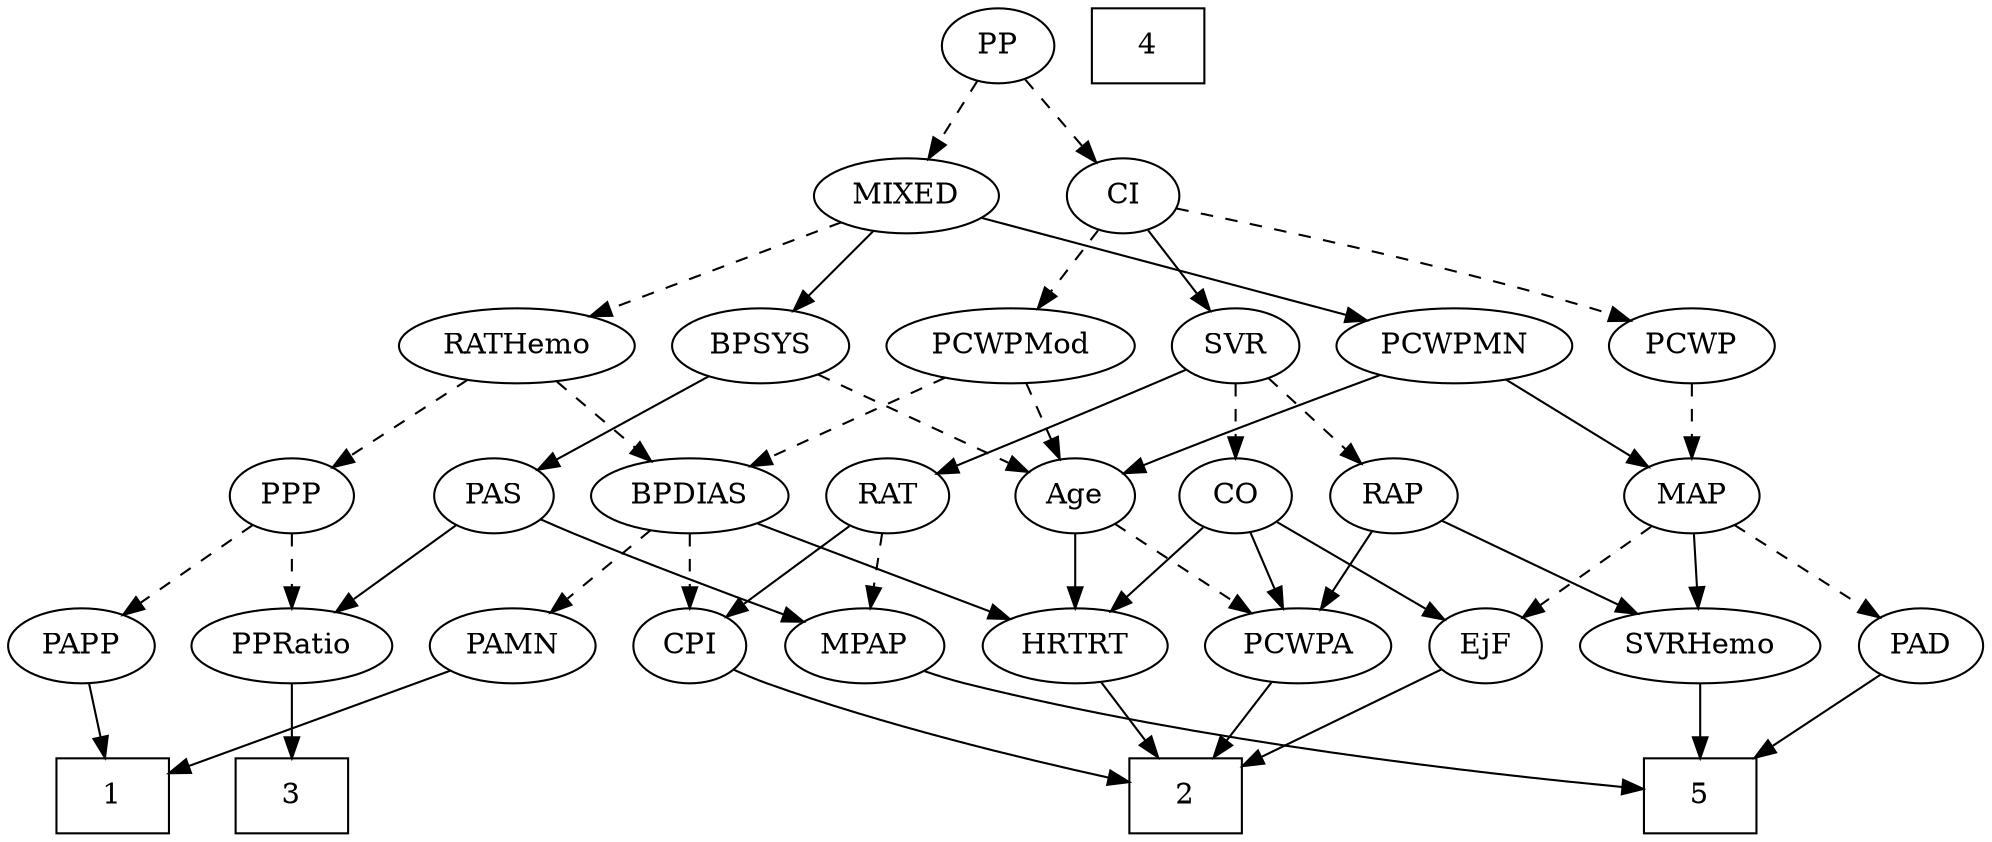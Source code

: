 strict digraph {
	graph [bb="0,0,875.44,396"];
	node [label="\N"];
	1	[height=0.5,
		pos="40.847,18",
		shape=box,
		width=0.75];
	2	[height=0.5,
		pos="517.85,18",
		shape=box,
		width=0.75];
	3	[height=0.5,
		pos="120.85,18",
		shape=box,
		width=0.75];
	4	[height=0.5,
		pos="514.85,378",
		shape=box,
		width=0.75];
	5	[height=0.5,
		pos="749.85,18",
		shape=box,
		width=0.75];
	Age	[height=0.5,
		pos="468.85,162",
		width=0.75];
	PCWPA	[height=0.5,
		pos="567.85,90",
		width=1.1555];
	Age -> PCWPA	[pos="e,547.06,105.7 487.01,148.16 501.46,137.94 521.96,123.44 538.7,111.61",
		style=dashed];
	HRTRT	[height=0.5,
		pos="468.85,90",
		width=1.1013];
	Age -> HRTRT	[pos="e,468.85,108.1 468.85,143.7 468.85,135.98 468.85,126.71 468.85,118.11",
		style=solid];
	EjF	[height=0.5,
		pos="654.85,90",
		width=0.75];
	EjF -> 2	[pos="e,545,32.873 634.04,78.369 612.84,67.536 579.54,50.522 554.01,37.48",
		style=solid];
	RAP	[height=0.5,
		pos="618.85,162",
		width=0.77632];
	RAP -> PCWPA	[pos="e,579.84,107.47 607.53,145.46 601.17,136.74 593.1,125.65 585.89,115.76",
		style=solid];
	SVRHemo	[height=0.5,
		pos="749.85,90",
		width=1.3902];
	RAP -> SVRHemo	[pos="e,722.83,105.44 639.6,149.91 659.48,139.29 689.87,123.05 713.72,110.31",
		style=solid];
	MIXED	[height=0.5,
		pos="400.85,306",
		width=1.1193];
	BPSYS	[height=0.5,
		pos="339.85,234",
		width=1.0471];
	MIXED -> BPSYS	[pos="e,353.92,251.15 386.7,288.76 378.92,279.84 369.13,268.61 360.52,258.72",
		style=solid];
	RATHemo	[height=0.5,
		pos="234.85,234",
		width=1.3721];
	MIXED -> RATHemo	[pos="e,265.83,248.06 372.31,292.97 345.54,281.68 305.25,264.69 275.19,252.01",
		style=dashed];
	PCWPMN	[height=0.5,
		pos="641.85,234",
		width=1.3902];
	MIXED -> PCWPMN	[pos="e,604.01,245.99 433.6,295.49 475.05,283.45 546.76,262.62 594.26,248.82",
		style=solid];
	MPAP	[height=0.5,
		pos="375.85,90",
		width=0.97491];
	MPAP -> 5	[pos="e,722.49,21.437 402.07,77.838 407.85,75.669 414,73.581 419.85,72 523.9,43.877 650.69,28.662 712.45,22.429",
		style=solid];
	BPSYS -> Age	[pos="e,448.41,174.09 363.81,220 385.2,208.39 416.59,191.36 439.48,178.93",
		style=dashed];
	PAS	[height=0.5,
		pos="208.85,162",
		width=0.75];
	BPSYS -> PAS	[pos="e,229.18,173.87 315.51,220 293.66,208.32 261.53,191.15 238.25,178.71",
		style=solid];
	PAD	[height=0.5,
		pos="846.85,90",
		width=0.79437];
	PAD -> 5	[pos="e,773.52,36.082 828.6,75.834 815.45,66.343 797.36,53.288 781.83,42.082",
		style=solid];
	CO	[height=0.5,
		pos="545.85,162",
		width=0.75];
	CO -> EjF	[pos="e,636.08,103.05 564.83,148.81 582.18,137.67 608.04,121.06 627.59,108.5",
		style=solid];
	CO -> PCWPA	[pos="e,562.42,108.28 551.17,144.05 553.62,136.26 556.59,126.82 559.34,118.08",
		style=solid];
	CO -> HRTRT	[pos="e,485.74,106.36 530.27,146.83 519.67,137.2 505.43,124.25 493.33,113.25",
		style=solid];
	PAS -> MPAP	[pos="e,348.56,101.52 230.08,150.73 234.91,148.46 240.04,146.11 244.85,144 276.33,130.21 312.59,115.64 338.97,105.27",
		style=solid];
	PPRatio	[height=0.5,
		pos="120.85,90",
		width=1.1013];
	PAS -> PPRatio	[pos="e,139.59,105.91 191.88,147.5 179.35,137.54 162.06,123.78 147.67,112.34",
		style=solid];
	PAMN	[height=0.5,
		pos="214.85,90",
		width=1.011];
	PAMN -> 1	[pos="e,68.003,29.925 187.28,77.908 157.66,65.995 110.45,47.002 77.676,33.816",
		style=solid];
	BPDIAS	[height=0.5,
		pos="295.85,162",
		width=1.1735];
	RATHemo -> BPDIAS	[pos="e,281.49,179.47 249.3,216.41 256.9,207.69 266.35,196.85 274.75,187.21",
		style=dashed];
	PPP	[height=0.5,
		pos="120.85,162",
		width=0.75];
	RATHemo -> PPP	[pos="e,140.08,174.81 210.67,218.15 192.5,207 167.59,191.7 148.6,180.04",
		style=dashed];
	CPI	[height=0.5,
		pos="295.85,90",
		width=0.75];
	CPI -> 2	[pos="e,490.6,25.278 316.92,78.345 321.76,76.096 326.93,73.847 331.85,72 382.27,53.056 442.54,37.043 480.51,27.726",
		style=solid];
	RAT	[height=0.5,
		pos="383.85,162",
		width=0.75827];
	RAT -> MPAP	[pos="e,377.8,108.1 381.87,143.7 380.99,135.98 379.93,126.71 378.95,118.11",
		style=dashed];
	RAT -> CPI	[pos="e,312.46,104.22 366.88,147.5 353.77,137.08 335.43,122.49 320.67,110.75",
		style=solid];
	SVR	[height=0.5,
		pos="545.85,234",
		width=0.77632];
	SVR -> RAP	[pos="e,603.74,177.49 560.97,218.5 571.15,208.73 584.76,195.69 596.22,184.7",
		style=dashed];
	SVR -> CO	[pos="e,545.85,180.1 545.85,215.7 545.85,207.98 545.85,198.71 545.85,190.11",
		style=dashed];
	SVR -> RAT	[pos="e,406.52,172.37 523.59,222.64 518.74,220.43 513.63,218.11 508.85,216 477.44,202.13 441.3,186.88 415.99,176.32",
		style=solid];
	PCWPMod	[height=0.5,
		pos="447.85,234",
		width=1.4443];
	PCWPMod -> Age	[pos="e,463.81,179.79 452.93,216.05 455.33,208.06 458.25,198.33 460.93,189.4",
		style=dashed];
	PCWPMod -> BPDIAS	[pos="e,323.51,175.74 417.82,219.17 393.39,207.92 358.82,192 332.71,179.98",
		style=dashed];
	PCWPA -> 2	[pos="e,530.31,36.447 556,72.411 550.07,64.115 542.77,53.891 536.14,44.615",
		style=solid];
	PCWPMN -> Age	[pos="e,491.39,172.4 609.53,220.14 582.78,209.47 543.8,193.86 509.85,180 506.94,178.82 503.93,177.58 500.91,176.33",
		style=solid];
	MAP	[height=0.5,
		pos="744.85,162",
		width=0.84854];
	PCWPMN -> MAP	[pos="e,725.66,176.04 664.2,217.81 679.67,207.29 700.38,193.22 716.94,181.96",
		style=solid];
	SVRHemo -> 5	[pos="e,749.85,36.104 749.85,71.697 749.85,63.983 749.85,54.712 749.85,46.112",
		style=solid];
	BPDIAS -> PAMN	[pos="e,232.22,106.01 277.87,145.46 266.71,135.82 252.19,123.28 239.91,112.66",
		style=dashed];
	BPDIAS -> CPI	[pos="e,295.85,108.1 295.85,143.7 295.85,135.98 295.85,126.71 295.85,118.11",
		style=dashed];
	BPDIAS -> HRTRT	[pos="e,440.36,102.53 325.59,148.97 354.74,137.17 399.3,119.14 430.97,106.33",
		style=solid];
	MAP -> EjF	[pos="e,671.68,104.09 727.07,147.17 713.49,136.61 694.63,121.94 679.59,110.24",
		style=dashed];
	MAP -> PAD	[pos="e,828.09,103.87 764.03,147.83 779.66,137.11 801.92,121.83 819.43,109.82",
		style=dashed];
	MAP -> SVRHemo	[pos="e,748.63,108.1 746.08,143.7 746.63,135.98 747.3,126.71 747.91,118.11",
		style=solid];
	PP	[height=0.5,
		pos="442.85,378",
		width=0.75];
	PP -> MIXED	[pos="e,410.93,323.8 433.32,361.12 428.25,352.68 421.91,342.1 416.18,332.55",
		style=dashed];
	CI	[height=0.5,
		pos="496.85,306",
		width=0.75];
	PP -> CI	[pos="e,484.9,322.49 454.83,361.46 461.82,352.4 470.78,340.79 478.63,330.61",
		style=dashed];
	PPP -> PPRatio	[pos="e,120.85,108.1 120.85,143.7 120.85,135.98 120.85,126.71 120.85,118.11",
		style=dashed];
	PAPP	[height=0.5,
		pos="31.847,90",
		width=0.88464];
	PPP -> PAPP	[pos="e,49.734,105.07 104.11,147.83 91.021,137.54 72.603,123.06 57.637,111.28",
		style=dashed];
	PPRatio -> 3	[pos="e,120.85,36.104 120.85,71.697 120.85,63.983 120.85,54.712 120.85,46.112",
		style=solid];
	PCWP	[height=0.5,
		pos="744.85,234",
		width=0.97491];
	PCWP -> MAP	[pos="e,744.85,180.1 744.85,215.7 744.85,207.98 744.85,198.71 744.85,190.11",
		style=dashed];
	CI -> SVR	[pos="e,534.66,250.98 507.72,289.46 513.92,280.62 521.81,269.34 528.81,259.34",
		style=solid];
	CI -> PCWPMod	[pos="e,459.72,251.96 485.97,289.46 479.95,280.87 472.33,269.97 465.48,260.19",
		style=dashed];
	CI -> PCWP	[pos="e,718.03,245.92 522.24,299.39 561.09,290.59 637.45,272.41 700.85,252 703.39,251.18 706,250.3 708.62,249.37",
		style=dashed];
	PAPP -> 1	[pos="e,38.648,36.104 34.072,71.697 35.064,63.983 36.256,54.712 37.361,46.112",
		style=solid];
	HRTRT -> 2	[pos="e,505.63,36.447 480.46,72.411 486.21,64.2 493.28,54.099 499.72,44.9",
		style=solid];
}
